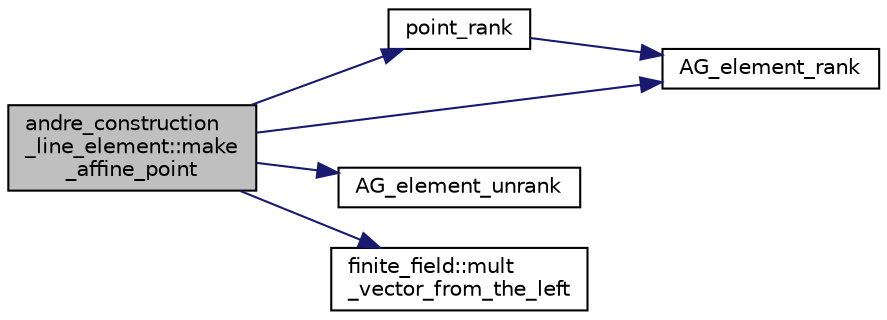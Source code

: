 digraph "andre_construction_line_element::make_affine_point"
{
  edge [fontname="Helvetica",fontsize="10",labelfontname="Helvetica",labelfontsize="10"];
  node [fontname="Helvetica",fontsize="10",shape=record];
  rankdir="LR";
  Node226 [label="andre_construction\l_line_element::make\l_affine_point",height=0.2,width=0.4,color="black", fillcolor="grey75", style="filled", fontcolor="black"];
  Node226 -> Node227 [color="midnightblue",fontsize="10",style="solid",fontname="Helvetica"];
  Node227 [label="point_rank",height=0.2,width=0.4,color="black", fillcolor="white", style="filled",URL="$de/d10/hamming_8_c.html#a37ec36e73419b1006f1e9e6d75b92c49"];
  Node227 -> Node228 [color="midnightblue",fontsize="10",style="solid",fontname="Helvetica"];
  Node228 [label="AG_element_rank",height=0.2,width=0.4,color="black", fillcolor="white", style="filled",URL="$d4/d67/geometry_8h.html#ab2ac908d07dd8038fd996e26bdc75c17"];
  Node226 -> Node229 [color="midnightblue",fontsize="10",style="solid",fontname="Helvetica"];
  Node229 [label="AG_element_unrank",height=0.2,width=0.4,color="black", fillcolor="white", style="filled",URL="$d4/d67/geometry_8h.html#a4a33b86c87b2879b97cfa1327abe2885"];
  Node226 -> Node230 [color="midnightblue",fontsize="10",style="solid",fontname="Helvetica"];
  Node230 [label="finite_field::mult\l_vector_from_the_left",height=0.2,width=0.4,color="black", fillcolor="white", style="filled",URL="$df/d5a/classfinite__field.html#aad2078020fd058c71649f0a25a4c77cc"];
  Node226 -> Node228 [color="midnightblue",fontsize="10",style="solid",fontname="Helvetica"];
}
